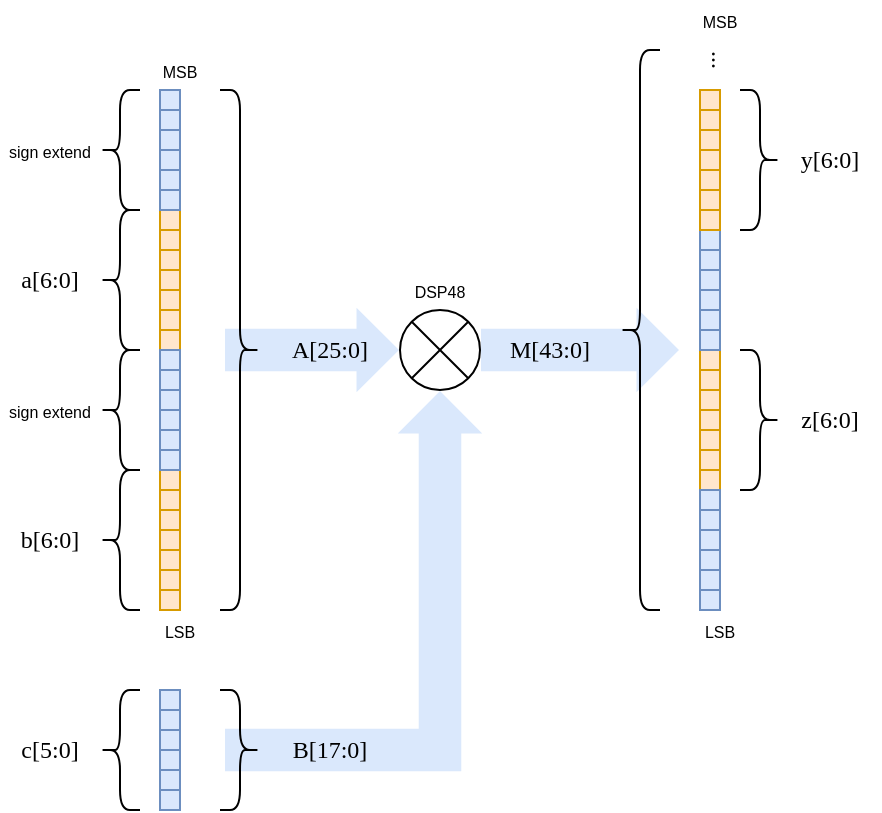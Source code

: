 <mxfile version="24.7.17">
  <diagram name="Page-1" id="O4971fxLYfwejmnZUnMx">
    <mxGraphModel dx="748" dy="494" grid="1" gridSize="10" guides="1" tooltips="1" connect="1" arrows="1" fold="1" page="1" pageScale="1" pageWidth="827" pageHeight="1169" math="0" shadow="0">
      <root>
        <mxCell id="0" />
        <mxCell id="1" parent="0" />
        <mxCell id="voe7DuV6FXqgvP0lRgNt-95" value="" style="shape=flexArrow;endArrow=classic;html=1;rounded=0;fillColor=#dae8fc;strokeColor=none;width=21.277;endSize=6.745;" edge="1" parent="1">
          <mxGeometry width="50" height="50" relative="1" as="geometry">
            <mxPoint x="280" y="240" as="sourcePoint" />
            <mxPoint x="380" y="240" as="targetPoint" />
          </mxGeometry>
        </mxCell>
        <mxCell id="voe7DuV6FXqgvP0lRgNt-93" value="" style="shape=flexArrow;endArrow=classic;html=1;rounded=0;exitX=0.9;exitY=0.5;exitDx=0;exitDy=0;exitPerimeter=0;fillColor=#dae8fc;strokeColor=none;width=21.277;endSize=6.745;entryX=0.5;entryY=1;entryDx=0;entryDy=0;entryPerimeter=0;" edge="1" parent="1" source="voe7DuV6FXqgvP0lRgNt-54" target="voe7DuV6FXqgvP0lRgNt-1">
          <mxGeometry width="50" height="50" relative="1" as="geometry">
            <mxPoint x="192" y="420" as="sourcePoint" />
            <mxPoint x="280" y="420" as="targetPoint" />
            <Array as="points">
              <mxPoint x="260" y="440" />
            </Array>
          </mxGeometry>
        </mxCell>
        <mxCell id="voe7DuV6FXqgvP0lRgNt-92" value="" style="shape=flexArrow;endArrow=classic;html=1;rounded=0;exitX=0.9;exitY=0.5;exitDx=0;exitDy=0;exitPerimeter=0;fillColor=#dae8fc;strokeColor=none;width=21.277;endSize=6.745;" edge="1" parent="1" source="voe7DuV6FXqgvP0lRgNt-42" target="voe7DuV6FXqgvP0lRgNt-1">
          <mxGeometry width="50" height="50" relative="1" as="geometry">
            <mxPoint x="320" y="310" as="sourcePoint" />
            <mxPoint x="370" y="260" as="targetPoint" />
          </mxGeometry>
        </mxCell>
        <mxCell id="voe7DuV6FXqgvP0lRgNt-1" value="" style="verticalLabelPosition=bottom;shadow=0;dashed=0;align=center;html=1;verticalAlign=top;shape=mxgraph.electrical.abstract.multiplier;" vertex="1" parent="1">
          <mxGeometry x="240" y="220" width="40" height="40" as="geometry" />
        </mxCell>
        <mxCell id="voe7DuV6FXqgvP0lRgNt-2" value="" style="rounded=0;whiteSpace=wrap;html=1;fillColor=#ffe6cc;strokeColor=#d79b00;" vertex="1" parent="1">
          <mxGeometry x="120" y="230" width="10" height="10" as="geometry" />
        </mxCell>
        <mxCell id="voe7DuV6FXqgvP0lRgNt-3" value="" style="rounded=0;whiteSpace=wrap;html=1;fillColor=#ffe6cc;strokeColor=#d79b00;" vertex="1" parent="1">
          <mxGeometry x="120" y="220" width="10" height="10" as="geometry" />
        </mxCell>
        <mxCell id="voe7DuV6FXqgvP0lRgNt-4" value="" style="rounded=0;whiteSpace=wrap;html=1;fillColor=#ffe6cc;strokeColor=#d79b00;" vertex="1" parent="1">
          <mxGeometry x="120" y="210" width="10" height="10" as="geometry" />
        </mxCell>
        <mxCell id="voe7DuV6FXqgvP0lRgNt-5" value="" style="rounded=0;whiteSpace=wrap;html=1;fillColor=#ffe6cc;strokeColor=#d79b00;" vertex="1" parent="1">
          <mxGeometry x="120" y="200" width="10" height="10" as="geometry" />
        </mxCell>
        <mxCell id="voe7DuV6FXqgvP0lRgNt-6" value="" style="rounded=0;whiteSpace=wrap;html=1;fillColor=#ffe6cc;strokeColor=#d79b00;" vertex="1" parent="1">
          <mxGeometry x="120" y="190" width="10" height="10" as="geometry" />
        </mxCell>
        <mxCell id="voe7DuV6FXqgvP0lRgNt-7" value="" style="rounded=0;whiteSpace=wrap;html=1;fillColor=#ffe6cc;strokeColor=#d79b00;" vertex="1" parent="1">
          <mxGeometry x="120" y="180" width="10" height="10" as="geometry" />
        </mxCell>
        <mxCell id="voe7DuV6FXqgvP0lRgNt-8" value="" style="rounded=0;whiteSpace=wrap;html=1;fillColor=#ffe6cc;strokeColor=#d79b00;" vertex="1" parent="1">
          <mxGeometry x="120" y="170" width="10" height="10" as="geometry" />
        </mxCell>
        <mxCell id="voe7DuV6FXqgvP0lRgNt-10" value="" style="rounded=0;whiteSpace=wrap;html=1;fillColor=#ffe6cc;strokeColor=#d79b00;" vertex="1" parent="1">
          <mxGeometry x="120" y="360" width="10" height="10" as="geometry" />
        </mxCell>
        <mxCell id="voe7DuV6FXqgvP0lRgNt-11" value="" style="rounded=0;whiteSpace=wrap;html=1;fillColor=#ffe6cc;strokeColor=#d79b00;" vertex="1" parent="1">
          <mxGeometry x="120" y="350" width="10" height="10" as="geometry" />
        </mxCell>
        <mxCell id="voe7DuV6FXqgvP0lRgNt-12" value="" style="rounded=0;whiteSpace=wrap;html=1;fillColor=#ffe6cc;strokeColor=#d79b00;" vertex="1" parent="1">
          <mxGeometry x="120" y="340" width="10" height="10" as="geometry" />
        </mxCell>
        <mxCell id="voe7DuV6FXqgvP0lRgNt-13" value="" style="rounded=0;whiteSpace=wrap;html=1;fillColor=#ffe6cc;strokeColor=#d79b00;" vertex="1" parent="1">
          <mxGeometry x="120" y="330" width="10" height="10" as="geometry" />
        </mxCell>
        <mxCell id="voe7DuV6FXqgvP0lRgNt-14" value="" style="rounded=0;whiteSpace=wrap;html=1;fillColor=#ffe6cc;strokeColor=#d79b00;" vertex="1" parent="1">
          <mxGeometry x="120" y="320" width="10" height="10" as="geometry" />
        </mxCell>
        <mxCell id="voe7DuV6FXqgvP0lRgNt-15" value="" style="rounded=0;whiteSpace=wrap;html=1;fillColor=#ffe6cc;strokeColor=#d79b00;" vertex="1" parent="1">
          <mxGeometry x="120" y="310" width="10" height="10" as="geometry" />
        </mxCell>
        <mxCell id="voe7DuV6FXqgvP0lRgNt-16" value="" style="rounded=0;whiteSpace=wrap;html=1;fillColor=#ffe6cc;strokeColor=#d79b00;" vertex="1" parent="1">
          <mxGeometry x="120" y="300" width="10" height="10" as="geometry" />
        </mxCell>
        <mxCell id="voe7DuV6FXqgvP0lRgNt-18" value="" style="rounded=0;whiteSpace=wrap;html=1;fillColor=#dae8fc;strokeColor=#6c8ebf;" vertex="1" parent="1">
          <mxGeometry x="120" y="290" width="10" height="10" as="geometry" />
        </mxCell>
        <mxCell id="voe7DuV6FXqgvP0lRgNt-19" value="" style="rounded=0;whiteSpace=wrap;html=1;fillColor=#dae8fc;strokeColor=#6c8ebf;" vertex="1" parent="1">
          <mxGeometry x="120" y="280" width="10" height="10" as="geometry" />
        </mxCell>
        <mxCell id="voe7DuV6FXqgvP0lRgNt-20" value="" style="rounded=0;whiteSpace=wrap;html=1;fillColor=#dae8fc;strokeColor=#6c8ebf;" vertex="1" parent="1">
          <mxGeometry x="120" y="270" width="10" height="10" as="geometry" />
        </mxCell>
        <mxCell id="voe7DuV6FXqgvP0lRgNt-21" value="" style="rounded=0;whiteSpace=wrap;html=1;fillColor=#dae8fc;strokeColor=#6c8ebf;" vertex="1" parent="1">
          <mxGeometry x="120" y="260" width="10" height="10" as="geometry" />
        </mxCell>
        <mxCell id="voe7DuV6FXqgvP0lRgNt-22" value="" style="rounded=0;whiteSpace=wrap;html=1;fillColor=#dae8fc;strokeColor=#6c8ebf;" vertex="1" parent="1">
          <mxGeometry x="120" y="250" width="10" height="10" as="geometry" />
        </mxCell>
        <mxCell id="voe7DuV6FXqgvP0lRgNt-23" value="" style="rounded=0;whiteSpace=wrap;html=1;fillColor=#dae8fc;strokeColor=#6c8ebf;" vertex="1" parent="1">
          <mxGeometry x="120" y="240" width="10" height="10" as="geometry" />
        </mxCell>
        <mxCell id="voe7DuV6FXqgvP0lRgNt-24" value="" style="rounded=0;whiteSpace=wrap;html=1;fillColor=#dae8fc;strokeColor=#6c8ebf;" vertex="1" parent="1">
          <mxGeometry x="120" y="160" width="10" height="10" as="geometry" />
        </mxCell>
        <mxCell id="voe7DuV6FXqgvP0lRgNt-25" value="" style="rounded=0;whiteSpace=wrap;html=1;fillColor=#dae8fc;strokeColor=#6c8ebf;" vertex="1" parent="1">
          <mxGeometry x="120" y="150" width="10" height="10" as="geometry" />
        </mxCell>
        <mxCell id="voe7DuV6FXqgvP0lRgNt-26" value="" style="rounded=0;whiteSpace=wrap;html=1;fillColor=#dae8fc;strokeColor=#6c8ebf;" vertex="1" parent="1">
          <mxGeometry x="120" y="140" width="10" height="10" as="geometry" />
        </mxCell>
        <mxCell id="voe7DuV6FXqgvP0lRgNt-27" value="" style="rounded=0;whiteSpace=wrap;html=1;fillColor=#dae8fc;strokeColor=#6c8ebf;" vertex="1" parent="1">
          <mxGeometry x="120" y="130" width="10" height="10" as="geometry" />
        </mxCell>
        <mxCell id="voe7DuV6FXqgvP0lRgNt-28" value="" style="rounded=0;whiteSpace=wrap;html=1;fillColor=#dae8fc;strokeColor=#6c8ebf;" vertex="1" parent="1">
          <mxGeometry x="120" y="120" width="10" height="10" as="geometry" />
        </mxCell>
        <mxCell id="voe7DuV6FXqgvP0lRgNt-29" value="" style="rounded=0;whiteSpace=wrap;html=1;fillColor=#dae8fc;strokeColor=#6c8ebf;" vertex="1" parent="1">
          <mxGeometry x="120" y="110" width="10" height="10" as="geometry" />
        </mxCell>
        <mxCell id="voe7DuV6FXqgvP0lRgNt-30" value="&lt;font face=&quot;Lucida Console&quot;&gt;a[6:0]&lt;/font&gt;" style="text;html=1;align=center;verticalAlign=middle;whiteSpace=wrap;rounded=0;" vertex="1" parent="1">
          <mxGeometry x="40" y="190" width="50" height="30" as="geometry" />
        </mxCell>
        <mxCell id="voe7DuV6FXqgvP0lRgNt-31" value="&lt;font face=&quot;Lucida Console&quot;&gt;b[6:0]&lt;/font&gt;" style="text;html=1;align=center;verticalAlign=middle;whiteSpace=wrap;rounded=0;" vertex="1" parent="1">
          <mxGeometry x="40" y="320" width="50" height="30" as="geometry" />
        </mxCell>
        <mxCell id="voe7DuV6FXqgvP0lRgNt-32" value="" style="shape=curlyBracket;whiteSpace=wrap;html=1;rounded=1;flipH=1;fontFamily=Courier New;direction=west;" vertex="1" parent="1">
          <mxGeometry x="90" y="300" width="20" height="70" as="geometry" />
        </mxCell>
        <mxCell id="voe7DuV6FXqgvP0lRgNt-33" value="" style="shape=curlyBracket;whiteSpace=wrap;html=1;rounded=1;flipH=1;fontFamily=Courier New;direction=west;" vertex="1" parent="1">
          <mxGeometry x="90" y="170" width="20" height="70" as="geometry" />
        </mxCell>
        <mxCell id="voe7DuV6FXqgvP0lRgNt-36" value="" style="shape=curlyBracket;whiteSpace=wrap;html=1;rounded=1;flipH=1;fontFamily=Courier New;direction=west;" vertex="1" parent="1">
          <mxGeometry x="90" y="240" width="20" height="60" as="geometry" />
        </mxCell>
        <mxCell id="voe7DuV6FXqgvP0lRgNt-37" value="&lt;font face=&quot;Helvetica&quot; style=&quot;font-size: 8px;&quot;&gt;sign extend&lt;/font&gt;" style="text;html=1;align=center;verticalAlign=middle;whiteSpace=wrap;rounded=0;" vertex="1" parent="1">
          <mxGeometry x="40" y="255" width="50" height="30" as="geometry" />
        </mxCell>
        <mxCell id="voe7DuV6FXqgvP0lRgNt-38" value="" style="shape=curlyBracket;whiteSpace=wrap;html=1;rounded=1;flipH=1;fontFamily=Courier New;direction=west;" vertex="1" parent="1">
          <mxGeometry x="90" y="110" width="20" height="60" as="geometry" />
        </mxCell>
        <mxCell id="voe7DuV6FXqgvP0lRgNt-39" value="&lt;font face=&quot;Helvetica&quot; style=&quot;font-size: 8px;&quot;&gt;sign extend&lt;/font&gt;" style="text;html=1;align=center;verticalAlign=middle;whiteSpace=wrap;rounded=0;" vertex="1" parent="1">
          <mxGeometry x="40" y="125" width="50" height="30" as="geometry" />
        </mxCell>
        <mxCell id="voe7DuV6FXqgvP0lRgNt-40" value="&lt;font face=&quot;Helvetica&quot; style=&quot;font-size: 8px;&quot;&gt;MSB&lt;/font&gt;" style="text;html=1;align=center;verticalAlign=middle;whiteSpace=wrap;rounded=0;" vertex="1" parent="1">
          <mxGeometry x="120" y="90" width="20" height="20" as="geometry" />
        </mxCell>
        <mxCell id="voe7DuV6FXqgvP0lRgNt-41" value="&lt;font face=&quot;Helvetica&quot; style=&quot;font-size: 8px;&quot;&gt;LSB&lt;/font&gt;" style="text;html=1;align=center;verticalAlign=middle;whiteSpace=wrap;rounded=0;" vertex="1" parent="1">
          <mxGeometry x="120" y="370" width="20" height="20" as="geometry" />
        </mxCell>
        <mxCell id="voe7DuV6FXqgvP0lRgNt-42" value="" style="shape=curlyBracket;whiteSpace=wrap;html=1;rounded=1;flipH=1;fontFamily=Courier New;" vertex="1" parent="1">
          <mxGeometry x="150" y="110" width="20" height="260" as="geometry" />
        </mxCell>
        <mxCell id="voe7DuV6FXqgvP0lRgNt-43" value="&lt;font face=&quot;Lucida Console&quot;&gt;A[25:0]&lt;/font&gt;" style="text;html=1;align=center;verticalAlign=middle;whiteSpace=wrap;rounded=0;" vertex="1" parent="1">
          <mxGeometry x="170" y="230" width="70" height="20" as="geometry" />
        </mxCell>
        <mxCell id="voe7DuV6FXqgvP0lRgNt-45" value="&lt;font face=&quot;Lucida Console&quot;&gt;B[17:0]&lt;/font&gt;" style="text;html=1;align=center;verticalAlign=middle;whiteSpace=wrap;rounded=0;" vertex="1" parent="1">
          <mxGeometry x="170" y="430" width="70" height="20" as="geometry" />
        </mxCell>
        <mxCell id="voe7DuV6FXqgvP0lRgNt-46" value="" style="rounded=0;whiteSpace=wrap;html=1;fillColor=#dae8fc;strokeColor=#6c8ebf;" vertex="1" parent="1">
          <mxGeometry x="120" y="460" width="10" height="10" as="geometry" />
        </mxCell>
        <mxCell id="voe7DuV6FXqgvP0lRgNt-47" value="" style="rounded=0;whiteSpace=wrap;html=1;fillColor=#dae8fc;strokeColor=#6c8ebf;" vertex="1" parent="1">
          <mxGeometry x="120" y="450" width="10" height="10" as="geometry" />
        </mxCell>
        <mxCell id="voe7DuV6FXqgvP0lRgNt-48" value="" style="rounded=0;whiteSpace=wrap;html=1;fillColor=#dae8fc;strokeColor=#6c8ebf;" vertex="1" parent="1">
          <mxGeometry x="120" y="440" width="10" height="10" as="geometry" />
        </mxCell>
        <mxCell id="voe7DuV6FXqgvP0lRgNt-49" value="" style="rounded=0;whiteSpace=wrap;html=1;fillColor=#dae8fc;strokeColor=#6c8ebf;" vertex="1" parent="1">
          <mxGeometry x="120" y="430" width="10" height="10" as="geometry" />
        </mxCell>
        <mxCell id="voe7DuV6FXqgvP0lRgNt-50" value="" style="rounded=0;whiteSpace=wrap;html=1;fillColor=#dae8fc;strokeColor=#6c8ebf;" vertex="1" parent="1">
          <mxGeometry x="120" y="420" width="10" height="10" as="geometry" />
        </mxCell>
        <mxCell id="voe7DuV6FXqgvP0lRgNt-51" value="" style="rounded=0;whiteSpace=wrap;html=1;fillColor=#dae8fc;strokeColor=#6c8ebf;" vertex="1" parent="1">
          <mxGeometry x="120" y="410" width="10" height="10" as="geometry" />
        </mxCell>
        <mxCell id="voe7DuV6FXqgvP0lRgNt-52" value="&lt;font face=&quot;Lucida Console&quot;&gt;c[5:0]&lt;/font&gt;" style="text;html=1;align=center;verticalAlign=middle;whiteSpace=wrap;rounded=0;" vertex="1" parent="1">
          <mxGeometry x="40" y="425" width="50" height="30" as="geometry" />
        </mxCell>
        <mxCell id="voe7DuV6FXqgvP0lRgNt-53" value="" style="shape=curlyBracket;whiteSpace=wrap;html=1;rounded=1;flipH=1;fontFamily=Courier New;direction=west;" vertex="1" parent="1">
          <mxGeometry x="90" y="410" width="20" height="60" as="geometry" />
        </mxCell>
        <mxCell id="voe7DuV6FXqgvP0lRgNt-54" value="" style="shape=curlyBracket;whiteSpace=wrap;html=1;rounded=1;flipH=1;fontFamily=Courier New;direction=east;" vertex="1" parent="1">
          <mxGeometry x="150" y="410" width="20" height="60" as="geometry" />
        </mxCell>
        <mxCell id="voe7DuV6FXqgvP0lRgNt-55" value="" style="rounded=0;whiteSpace=wrap;html=1;fillColor=#ffe6cc;strokeColor=#d79b00;" vertex="1" parent="1">
          <mxGeometry x="390" y="300" width="10" height="10" as="geometry" />
        </mxCell>
        <mxCell id="voe7DuV6FXqgvP0lRgNt-56" value="" style="rounded=0;whiteSpace=wrap;html=1;fillColor=#ffe6cc;strokeColor=#d79b00;" vertex="1" parent="1">
          <mxGeometry x="390" y="290" width="10" height="10" as="geometry" />
        </mxCell>
        <mxCell id="voe7DuV6FXqgvP0lRgNt-57" value="" style="rounded=0;whiteSpace=wrap;html=1;fillColor=#ffe6cc;strokeColor=#d79b00;" vertex="1" parent="1">
          <mxGeometry x="390" y="280" width="10" height="10" as="geometry" />
        </mxCell>
        <mxCell id="voe7DuV6FXqgvP0lRgNt-58" value="" style="rounded=0;whiteSpace=wrap;html=1;fillColor=#ffe6cc;strokeColor=#d79b00;" vertex="1" parent="1">
          <mxGeometry x="390" y="270" width="10" height="10" as="geometry" />
        </mxCell>
        <mxCell id="voe7DuV6FXqgvP0lRgNt-59" value="" style="rounded=0;whiteSpace=wrap;html=1;fillColor=#ffe6cc;strokeColor=#d79b00;" vertex="1" parent="1">
          <mxGeometry x="390" y="260" width="10" height="10" as="geometry" />
        </mxCell>
        <mxCell id="voe7DuV6FXqgvP0lRgNt-60" value="" style="rounded=0;whiteSpace=wrap;html=1;fillColor=#ffe6cc;strokeColor=#d79b00;" vertex="1" parent="1">
          <mxGeometry x="390" y="250" width="10" height="10" as="geometry" />
        </mxCell>
        <mxCell id="voe7DuV6FXqgvP0lRgNt-61" value="" style="rounded=0;whiteSpace=wrap;html=1;fillColor=#ffe6cc;strokeColor=#d79b00;" vertex="1" parent="1">
          <mxGeometry x="390" y="240" width="10" height="10" as="geometry" />
        </mxCell>
        <mxCell id="voe7DuV6FXqgvP0lRgNt-62" value="" style="rounded=0;whiteSpace=wrap;html=1;fillColor=#dae8fc;strokeColor=#6c8ebf;" vertex="1" parent="1">
          <mxGeometry x="390" y="360" width="10" height="10" as="geometry" />
        </mxCell>
        <mxCell id="voe7DuV6FXqgvP0lRgNt-63" value="" style="rounded=0;whiteSpace=wrap;html=1;fillColor=#dae8fc;strokeColor=#6c8ebf;" vertex="1" parent="1">
          <mxGeometry x="390" y="350" width="10" height="10" as="geometry" />
        </mxCell>
        <mxCell id="voe7DuV6FXqgvP0lRgNt-64" value="" style="rounded=0;whiteSpace=wrap;html=1;fillColor=#dae8fc;strokeColor=#6c8ebf;" vertex="1" parent="1">
          <mxGeometry x="390" y="340" width="10" height="10" as="geometry" />
        </mxCell>
        <mxCell id="voe7DuV6FXqgvP0lRgNt-65" value="" style="rounded=0;whiteSpace=wrap;html=1;fillColor=#dae8fc;strokeColor=#6c8ebf;" vertex="1" parent="1">
          <mxGeometry x="390" y="330" width="10" height="10" as="geometry" />
        </mxCell>
        <mxCell id="voe7DuV6FXqgvP0lRgNt-66" value="" style="rounded=0;whiteSpace=wrap;html=1;fillColor=#dae8fc;strokeColor=#6c8ebf;" vertex="1" parent="1">
          <mxGeometry x="390" y="320" width="10" height="10" as="geometry" />
        </mxCell>
        <mxCell id="voe7DuV6FXqgvP0lRgNt-67" value="" style="rounded=0;whiteSpace=wrap;html=1;fillColor=#dae8fc;strokeColor=#6c8ebf;" vertex="1" parent="1">
          <mxGeometry x="390" y="310" width="10" height="10" as="geometry" />
        </mxCell>
        <mxCell id="voe7DuV6FXqgvP0lRgNt-68" value="" style="rounded=0;whiteSpace=wrap;html=1;fillColor=#dae8fc;strokeColor=#6c8ebf;" vertex="1" parent="1">
          <mxGeometry x="390" y="230" width="10" height="10" as="geometry" />
        </mxCell>
        <mxCell id="voe7DuV6FXqgvP0lRgNt-69" value="" style="rounded=0;whiteSpace=wrap;html=1;fillColor=#dae8fc;strokeColor=#6c8ebf;" vertex="1" parent="1">
          <mxGeometry x="390" y="220" width="10" height="10" as="geometry" />
        </mxCell>
        <mxCell id="voe7DuV6FXqgvP0lRgNt-70" value="" style="rounded=0;whiteSpace=wrap;html=1;fillColor=#dae8fc;strokeColor=#6c8ebf;" vertex="1" parent="1">
          <mxGeometry x="390" y="210" width="10" height="10" as="geometry" />
        </mxCell>
        <mxCell id="voe7DuV6FXqgvP0lRgNt-71" value="" style="rounded=0;whiteSpace=wrap;html=1;fillColor=#dae8fc;strokeColor=#6c8ebf;" vertex="1" parent="1">
          <mxGeometry x="390" y="200" width="10" height="10" as="geometry" />
        </mxCell>
        <mxCell id="voe7DuV6FXqgvP0lRgNt-72" value="" style="rounded=0;whiteSpace=wrap;html=1;fillColor=#dae8fc;strokeColor=#6c8ebf;" vertex="1" parent="1">
          <mxGeometry x="390" y="190" width="10" height="10" as="geometry" />
        </mxCell>
        <mxCell id="voe7DuV6FXqgvP0lRgNt-73" value="" style="rounded=0;whiteSpace=wrap;html=1;fillColor=#dae8fc;strokeColor=#6c8ebf;" vertex="1" parent="1">
          <mxGeometry x="390" y="180" width="10" height="10" as="geometry" />
        </mxCell>
        <mxCell id="voe7DuV6FXqgvP0lRgNt-77" value="" style="rounded=0;whiteSpace=wrap;html=1;fillColor=#ffe6cc;strokeColor=#d79b00;" vertex="1" parent="1">
          <mxGeometry x="390" y="170" width="10" height="10" as="geometry" />
        </mxCell>
        <mxCell id="voe7DuV6FXqgvP0lRgNt-78" value="" style="rounded=0;whiteSpace=wrap;html=1;fillColor=#ffe6cc;strokeColor=#d79b00;" vertex="1" parent="1">
          <mxGeometry x="390" y="160" width="10" height="10" as="geometry" />
        </mxCell>
        <mxCell id="voe7DuV6FXqgvP0lRgNt-79" value="" style="rounded=0;whiteSpace=wrap;html=1;fillColor=#ffe6cc;strokeColor=#d79b00;" vertex="1" parent="1">
          <mxGeometry x="390" y="150" width="10" height="10" as="geometry" />
        </mxCell>
        <mxCell id="voe7DuV6FXqgvP0lRgNt-80" value="" style="rounded=0;whiteSpace=wrap;html=1;fillColor=#ffe6cc;strokeColor=#d79b00;" vertex="1" parent="1">
          <mxGeometry x="390" y="140" width="10" height="10" as="geometry" />
        </mxCell>
        <mxCell id="voe7DuV6FXqgvP0lRgNt-81" value="" style="rounded=0;whiteSpace=wrap;html=1;fillColor=#ffe6cc;strokeColor=#d79b00;" vertex="1" parent="1">
          <mxGeometry x="390" y="130" width="10" height="10" as="geometry" />
        </mxCell>
        <mxCell id="voe7DuV6FXqgvP0lRgNt-82" value="" style="rounded=0;whiteSpace=wrap;html=1;fillColor=#ffe6cc;strokeColor=#d79b00;" vertex="1" parent="1">
          <mxGeometry x="390" y="120" width="10" height="10" as="geometry" />
        </mxCell>
        <mxCell id="voe7DuV6FXqgvP0lRgNt-83" value="" style="rounded=0;whiteSpace=wrap;html=1;fillColor=#ffe6cc;strokeColor=#d79b00;" vertex="1" parent="1">
          <mxGeometry x="390" y="110" width="10" height="10" as="geometry" />
        </mxCell>
        <mxCell id="voe7DuV6FXqgvP0lRgNt-84" value="&lt;font face=&quot;Lucida Console&quot;&gt;M[43:0]&lt;/font&gt;" style="text;html=1;align=center;verticalAlign=middle;whiteSpace=wrap;rounded=0;" vertex="1" parent="1">
          <mxGeometry x="280" y="230" width="70" height="20" as="geometry" />
        </mxCell>
        <mxCell id="voe7DuV6FXqgvP0lRgNt-85" value="" style="shape=curlyBracket;whiteSpace=wrap;html=1;rounded=1;flipH=1;fontFamily=Courier New;direction=west;" vertex="1" parent="1">
          <mxGeometry x="350" y="90" width="20" height="280" as="geometry" />
        </mxCell>
        <mxCell id="voe7DuV6FXqgvP0lRgNt-86" value="&lt;font face=&quot;Lucida Console&quot;&gt;...&lt;/font&gt;" style="text;html=1;align=center;verticalAlign=middle;whiteSpace=wrap;rounded=0;rotation=90;" vertex="1" parent="1">
          <mxGeometry x="385" y="85" width="30" height="20" as="geometry" />
        </mxCell>
        <mxCell id="voe7DuV6FXqgvP0lRgNt-87" value="&lt;font face=&quot;Helvetica&quot; style=&quot;font-size: 8px;&quot;&gt;LSB&lt;/font&gt;" style="text;html=1;align=center;verticalAlign=middle;whiteSpace=wrap;rounded=0;" vertex="1" parent="1">
          <mxGeometry x="390" y="370" width="20" height="20" as="geometry" />
        </mxCell>
        <mxCell id="voe7DuV6FXqgvP0lRgNt-88" value="&lt;font face=&quot;Helvetica&quot; style=&quot;font-size: 8px;&quot;&gt;MSB&lt;/font&gt;" style="text;html=1;align=center;verticalAlign=middle;whiteSpace=wrap;rounded=0;" vertex="1" parent="1">
          <mxGeometry x="390" y="65" width="20" height="20" as="geometry" />
        </mxCell>
        <mxCell id="voe7DuV6FXqgvP0lRgNt-99" value="" style="shape=curlyBracket;whiteSpace=wrap;html=1;rounded=1;flipH=1;fontFamily=Courier New;direction=east;" vertex="1" parent="1">
          <mxGeometry x="410" y="110" width="20" height="70" as="geometry" />
        </mxCell>
        <mxCell id="voe7DuV6FXqgvP0lRgNt-100" value="" style="shape=curlyBracket;whiteSpace=wrap;html=1;rounded=1;flipH=1;fontFamily=Courier New;direction=east;" vertex="1" parent="1">
          <mxGeometry x="410" y="240" width="20" height="70" as="geometry" />
        </mxCell>
        <mxCell id="voe7DuV6FXqgvP0lRgNt-101" value="&lt;font face=&quot;Lucida Console&quot;&gt;y[6:0]&lt;/font&gt;" style="text;html=1;align=center;verticalAlign=middle;whiteSpace=wrap;rounded=0;" vertex="1" parent="1">
          <mxGeometry x="430" y="130" width="50" height="30" as="geometry" />
        </mxCell>
        <mxCell id="voe7DuV6FXqgvP0lRgNt-102" value="&lt;font face=&quot;Lucida Console&quot;&gt;z[6:0]&lt;/font&gt;" style="text;html=1;align=center;verticalAlign=middle;whiteSpace=wrap;rounded=0;" vertex="1" parent="1">
          <mxGeometry x="430" y="260" width="50" height="30" as="geometry" />
        </mxCell>
        <mxCell id="voe7DuV6FXqgvP0lRgNt-103" value="&lt;font face=&quot;Helvetica&quot; style=&quot;font-size: 8px;&quot;&gt;DSP48&lt;/font&gt;" style="text;html=1;align=center;verticalAlign=middle;whiteSpace=wrap;rounded=0;" vertex="1" parent="1">
          <mxGeometry x="240" y="200" width="40" height="20" as="geometry" />
        </mxCell>
      </root>
    </mxGraphModel>
  </diagram>
</mxfile>
